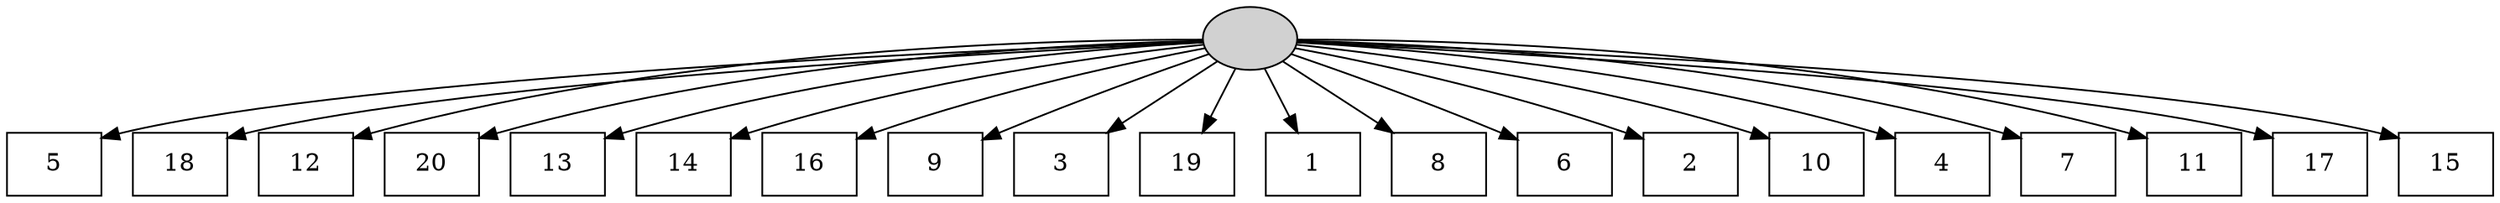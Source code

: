 digraph G {
0[style=filled, fillcolor=grey82, label=""];
1[shape=box,style=filled, fillcolor=white,label="5\n"];
2[shape=box,style=filled, fillcolor=white,label="18\n"];
3[shape=box,style=filled, fillcolor=white,label="12\n"];
4[shape=box,style=filled, fillcolor=white,label="20\n"];
5[shape=box,style=filled, fillcolor=white,label="13\n"];
6[shape=box,style=filled, fillcolor=white,label="14\n"];
7[shape=box,style=filled, fillcolor=white,label="16\n"];
8[shape=box,style=filled, fillcolor=white,label="9\n"];
9[shape=box,style=filled, fillcolor=white,label="3\n"];
10[shape=box,style=filled, fillcolor=white,label="19\n"];
11[shape=box,style=filled, fillcolor=white,label="1\n"];
12[shape=box,style=filled, fillcolor=white,label="8\n"];
13[shape=box,style=filled, fillcolor=white,label="6\n"];
14[shape=box,style=filled, fillcolor=white,label="2\n"];
15[shape=box,style=filled, fillcolor=white,label="10\n"];
16[shape=box,style=filled, fillcolor=white,label="4\n"];
17[shape=box,style=filled, fillcolor=white,label="7\n"];
18[shape=box,style=filled, fillcolor=white,label="11\n"];
19[shape=box,style=filled, fillcolor=white,label="17\n"];
20[shape=box,style=filled, fillcolor=white,label="15\n"];
0->1 ;
0->2 ;
0->3 ;
0->4 ;
0->5 ;
0->6 ;
0->7 ;
0->8 ;
0->9 ;
0->10 ;
0->11 ;
0->12 ;
0->13 ;
0->14 ;
0->15 ;
0->16 ;
0->17 ;
0->18 ;
0->19 ;
0->20 ;
}

